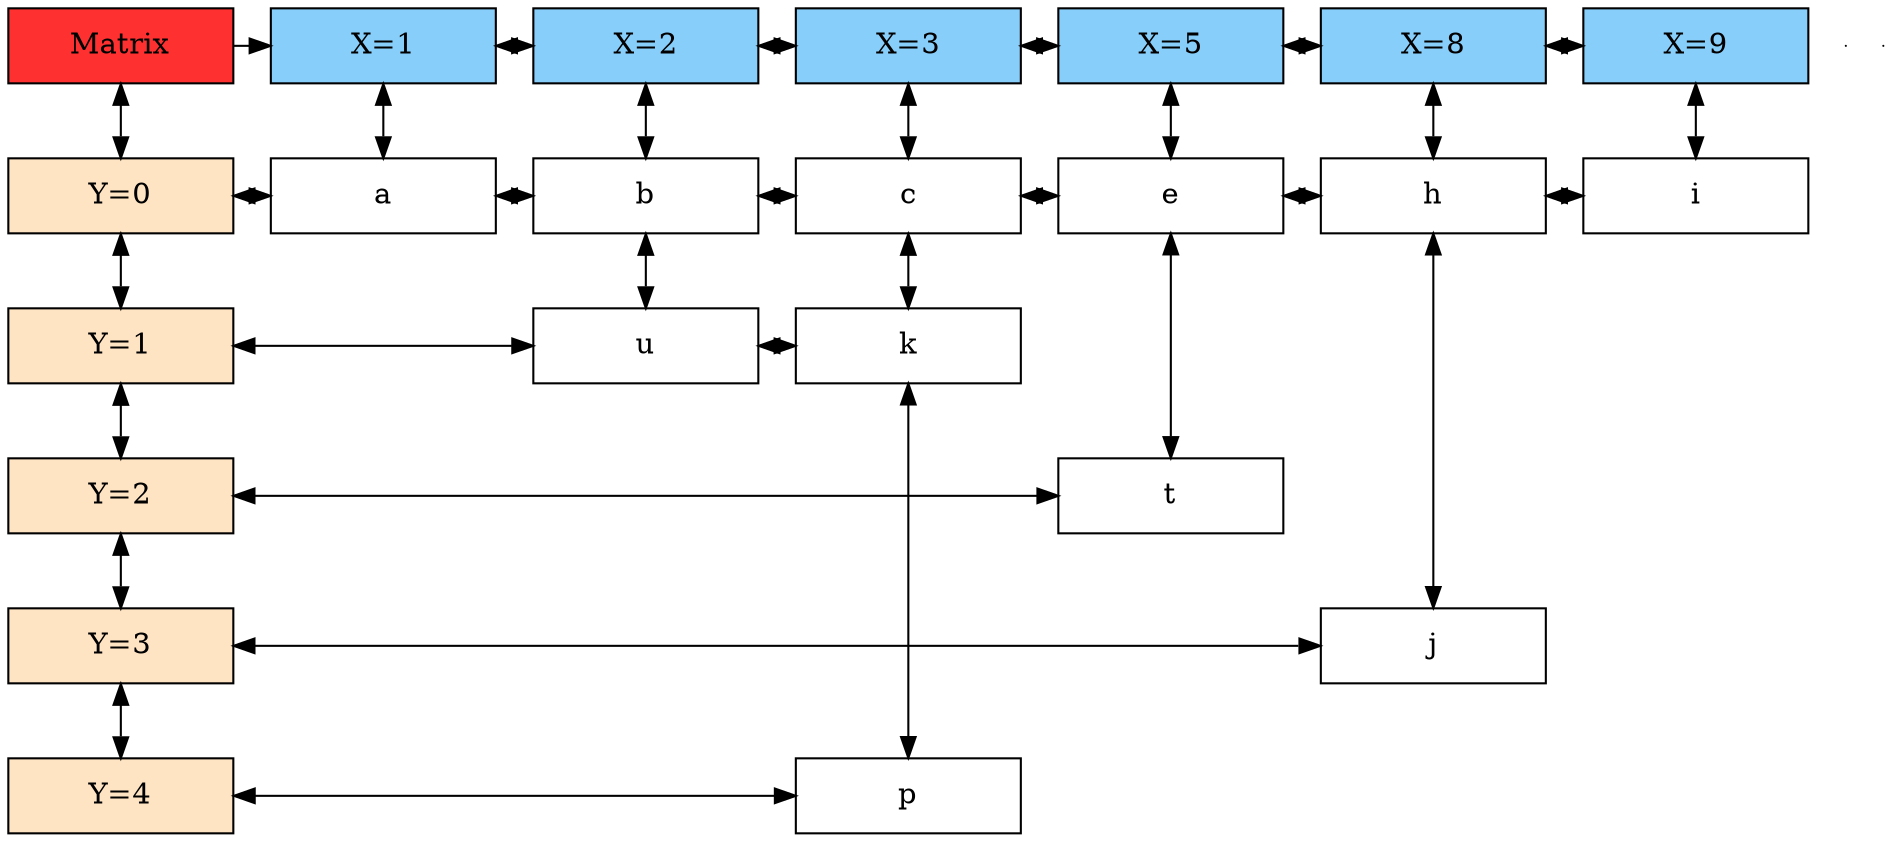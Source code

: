 digraph Sparce_Matrix { 
 node [shape=box]
Mt[ label = "Matrix", width = 1.5, style = filled, fillcolor = firebrick1, group = 1 ];
e0[ shape = point, width = 0 ];
e1[shape = point, width = 0];
Nodox2 [label = "X=1" width = 1.5 style = filled, fillcolor = lightskyblue, group =2];
Nodox5 [label = "X=2" width = 1.5 style = filled, fillcolor = lightskyblue, group =5];
Nodox9 [label = "X=3" width = 1.5 style = filled, fillcolor = lightskyblue, group =9];
Nodox11 [label = "X=5" width = 1.5 style = filled, fillcolor = lightskyblue, group =11];
Nodox7 [label = "X=8" width = 1.5 style = filled, fillcolor = lightskyblue, group =7];
Nodox13 [label = "X=9"width = 1.5 style = filled, fillcolor = lightskyblue, group =13];
Nodoy3->Nodoy4[constraint=false, dir=both];
Nodoy4->Nodoy6[constraint=false, dir=both];
Nodoy6->Nodoy10[constraint=false, dir=both];
Nodoy10->Nodoy12[constraint=false, dir=both];
Nodoy12->Nodoy8[constraint=false, dir=both];
Nodoy8->Nodoy14[constraint=false, dir=both];
Nodoy15->Nodoy16[constraint=false, dir=both];
Nodoy16->Nodoy19[constraint=false, dir=both];
Nodoy20->Nodoy21[constraint=false, dir=both];
Nodoy17->Nodoy18[constraint=false, dir=both];
Nodoy22->Nodoy23[constraint=false, dir=both];
Nodoy3 [label = "Y=0" width = 1.5 style = filled, fillcolor = bisque1, group = 1  ];
Nodoy15 [label = "Y=1" width = 1.5 style = filled, fillcolor = bisque1, group = 1  ];
Nodoy20 [label = "Y=2" width = 1.5 style = filled, fillcolor = bisque1, group = 1  ];
Nodoy17 [label = "Y=3" width = 1.5 style = filled, fillcolor = bisque1, group = 1  ];
Nodoy22 [label = "Y=4"width = 1.5 style = filled, fillcolor = bisque1, group = 1  ];
Nodox2->Nodoy4[dir=both]
Nodox5->Nodoy6[dir=both]
Nodoy6->Nodoy16[dir=both];
Nodox9->Nodoy10[dir=both]
Nodoy10->Nodoy19[dir=both];
Nodoy19->Nodoy23[dir=both];
Nodox11->Nodoy12[dir=both]
Nodoy12->Nodoy21[dir=both];
Nodox7->Nodoy8[dir=both]
Nodoy8->Nodoy18[dir=both];
Nodox13->Nodoy14[dir=both]
Mt->Nodox2;
Nodox2->Nodox5[dir=both];
Nodox5->Nodox9[dir=both];
Nodox9->Nodox11[dir=both];
Nodox11->Nodox7[dir=both];
Nodox7->Nodox13[dir=both];
Mt->Nodoy3[dir=both];
Nodoy3->Nodoy15[dir=both];
Nodoy15->Nodoy20[dir=both];
Nodoy20->Nodoy17[dir=both];
Nodoy17->Nodoy22[dir=both];
 { rank = same; Mt; Nodox2; Nodox5; Nodox9; Nodox11; Nodox7; Nodox13}
Nodoy3[label = "Y=0" width = 1.5, group = 1];
Nodoy4[label = "a" width = 1.5, group = 2];
Nodoy6[label = "b" width = 1.5, group = 5];
Nodoy10[label = "c" width = 1.5, group = 9];
Nodoy12[label = "e" width = 1.5, group = 11];
Nodoy8[label = "h" width = 1.5, group = 7];
Nodoy14[label = "i" width = 1.5, group = 13];
Nodoy15[label = "Y=1" width = 1.5, group = 1];
Nodoy16[label = "u" width = 1.5, group = 5];
Nodoy19[label = "k" width = 1.5, group = 9];
Nodoy20[label = "Y=2" width = 1.5, group = 1];
Nodoy21[label = "t" width = 1.5, group = 11];
Nodoy17[label = "Y=3" width = 1.5, group = 1];
Nodoy18[label = "j" width = 1.5, group = 7];
Nodoy22[label = "Y=4" width = 1.5, group = 1];
Nodoy23[label = "p" width = 1.5, group = 9];
{rank= same; Nodoy3; Nodoy4; Nodoy6; Nodoy10; Nodoy12; Nodoy8; Nodoy14}
 {rank=same; Nodoy15; Nodoy16; Nodoy19}
 {rank=same; Nodoy20; Nodoy21}
 {rank=same; Nodoy17; Nodoy18}
 {rank=same; Nodoy22; Nodoy23}
}